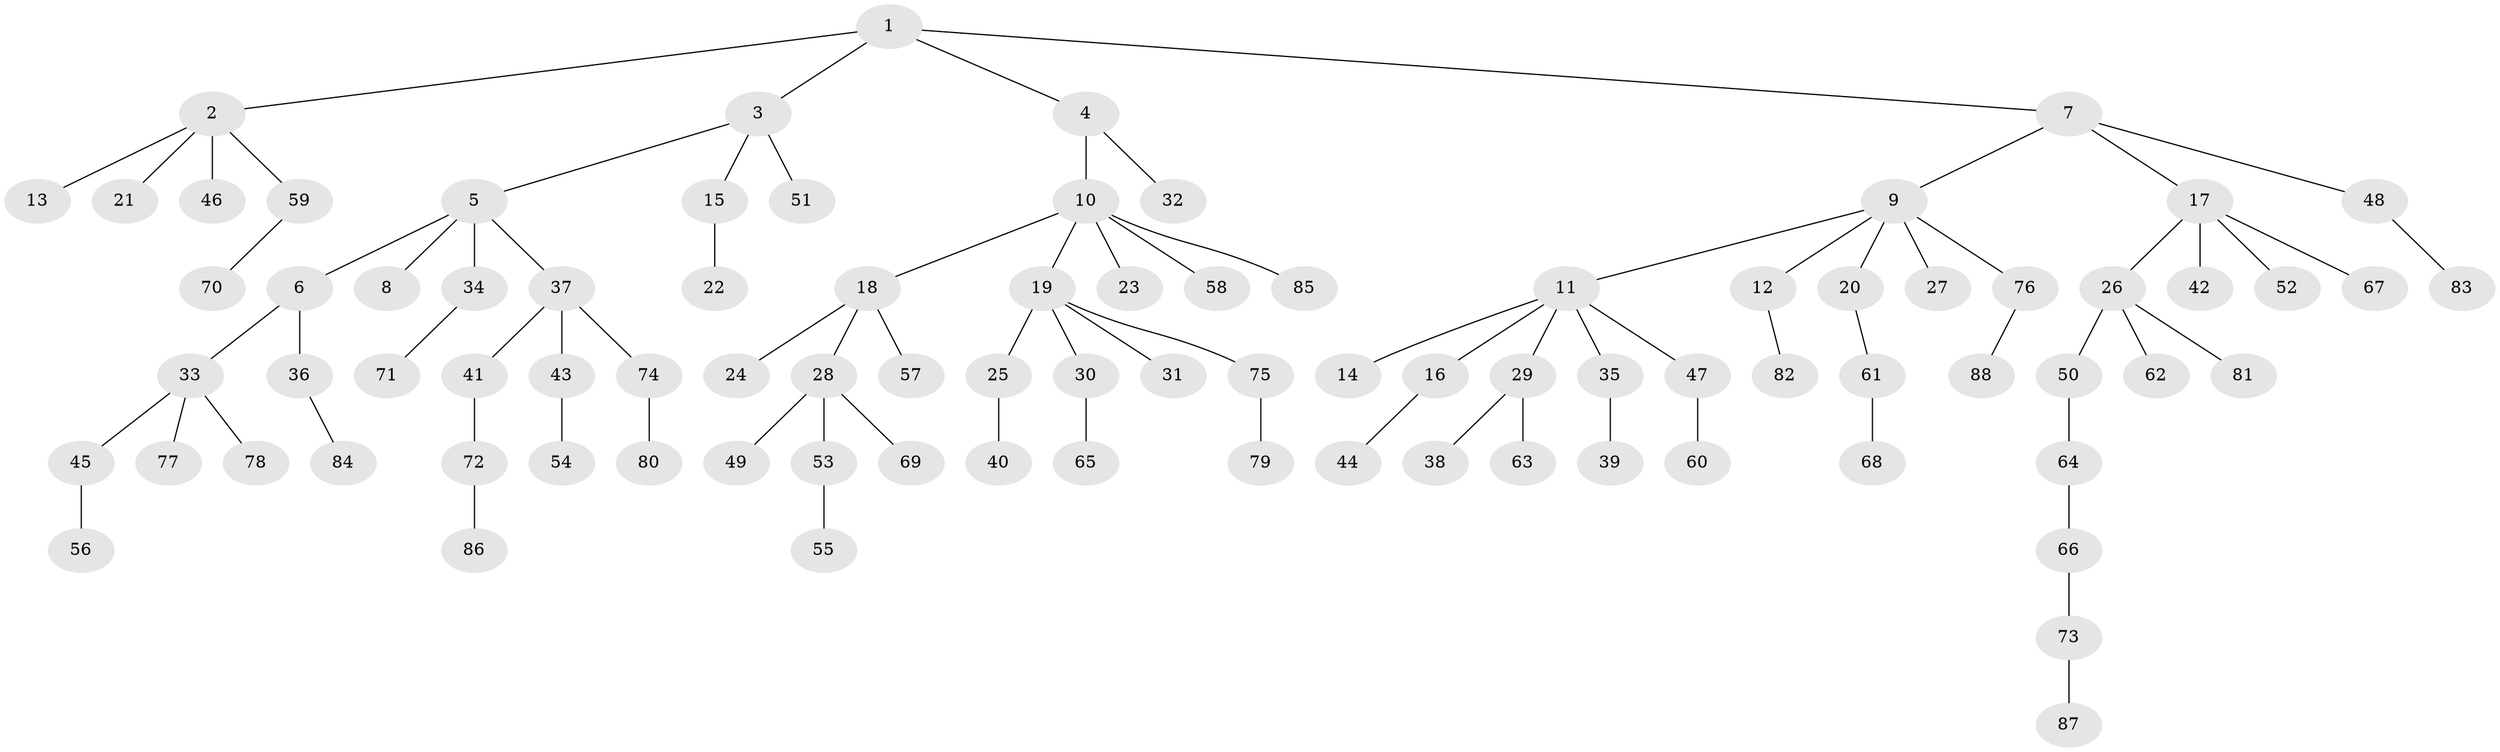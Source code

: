 // coarse degree distribution, {17: 0.02857142857142857, 3: 0.08571428571428572, 1: 0.6857142857142857, 4: 0.05714285714285714, 2: 0.14285714285714285}
// Generated by graph-tools (version 1.1) at 2025/19/03/04/25 18:19:20]
// undirected, 88 vertices, 87 edges
graph export_dot {
graph [start="1"]
  node [color=gray90,style=filled];
  1;
  2;
  3;
  4;
  5;
  6;
  7;
  8;
  9;
  10;
  11;
  12;
  13;
  14;
  15;
  16;
  17;
  18;
  19;
  20;
  21;
  22;
  23;
  24;
  25;
  26;
  27;
  28;
  29;
  30;
  31;
  32;
  33;
  34;
  35;
  36;
  37;
  38;
  39;
  40;
  41;
  42;
  43;
  44;
  45;
  46;
  47;
  48;
  49;
  50;
  51;
  52;
  53;
  54;
  55;
  56;
  57;
  58;
  59;
  60;
  61;
  62;
  63;
  64;
  65;
  66;
  67;
  68;
  69;
  70;
  71;
  72;
  73;
  74;
  75;
  76;
  77;
  78;
  79;
  80;
  81;
  82;
  83;
  84;
  85;
  86;
  87;
  88;
  1 -- 2;
  1 -- 3;
  1 -- 4;
  1 -- 7;
  2 -- 13;
  2 -- 21;
  2 -- 46;
  2 -- 59;
  3 -- 5;
  3 -- 15;
  3 -- 51;
  4 -- 10;
  4 -- 32;
  5 -- 6;
  5 -- 8;
  5 -- 34;
  5 -- 37;
  6 -- 33;
  6 -- 36;
  7 -- 9;
  7 -- 17;
  7 -- 48;
  9 -- 11;
  9 -- 12;
  9 -- 20;
  9 -- 27;
  9 -- 76;
  10 -- 18;
  10 -- 19;
  10 -- 23;
  10 -- 58;
  10 -- 85;
  11 -- 14;
  11 -- 16;
  11 -- 29;
  11 -- 35;
  11 -- 47;
  12 -- 82;
  15 -- 22;
  16 -- 44;
  17 -- 26;
  17 -- 42;
  17 -- 52;
  17 -- 67;
  18 -- 24;
  18 -- 28;
  18 -- 57;
  19 -- 25;
  19 -- 30;
  19 -- 31;
  19 -- 75;
  20 -- 61;
  25 -- 40;
  26 -- 50;
  26 -- 62;
  26 -- 81;
  28 -- 49;
  28 -- 53;
  28 -- 69;
  29 -- 38;
  29 -- 63;
  30 -- 65;
  33 -- 45;
  33 -- 77;
  33 -- 78;
  34 -- 71;
  35 -- 39;
  36 -- 84;
  37 -- 41;
  37 -- 43;
  37 -- 74;
  41 -- 72;
  43 -- 54;
  45 -- 56;
  47 -- 60;
  48 -- 83;
  50 -- 64;
  53 -- 55;
  59 -- 70;
  61 -- 68;
  64 -- 66;
  66 -- 73;
  72 -- 86;
  73 -- 87;
  74 -- 80;
  75 -- 79;
  76 -- 88;
}
